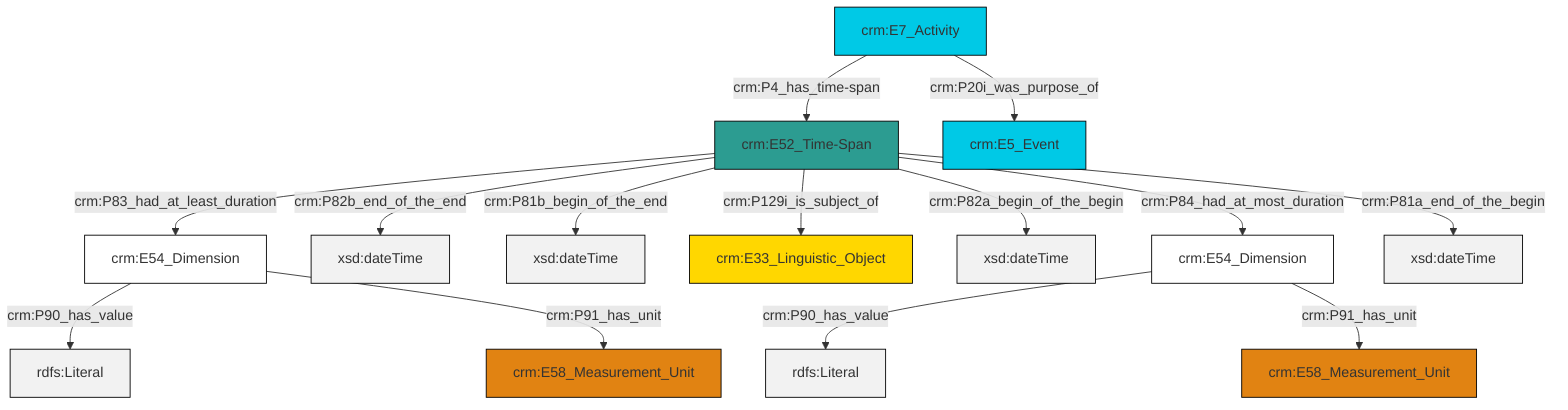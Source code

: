 graph TD
classDef Literal fill:#f2f2f2,stroke:#000000;
classDef CRM_Entity fill:#FFFFFF,stroke:#000000;
classDef Temporal_Entity fill:#00C9E6, stroke:#000000;
classDef Type fill:#E18312, stroke:#000000;
classDef Time-Span fill:#2C9C91, stroke:#000000;
classDef Appellation fill:#FFEB7F, stroke:#000000;
classDef Place fill:#008836, stroke:#000000;
classDef Persistent_Item fill:#B266B2, stroke:#000000;
classDef Conceptual_Object fill:#FFD700, stroke:#000000;
classDef Physical_Thing fill:#D2B48C, stroke:#000000;
classDef Actor fill:#f58aad, stroke:#000000;
classDef PC_Classes fill:#4ce600, stroke:#000000;
classDef Multi fill:#cccccc,stroke:#000000;

0["crm:E54_Dimension"]:::CRM_Entity -->|crm:P90_has_value| 1[rdfs:Literal]:::Literal
4["crm:E7_Activity"]:::Temporal_Entity -->|crm:P4_has_time-span| 5["crm:E52_Time-Span"]:::Time-Span
5["crm:E52_Time-Span"]:::Time-Span -->|crm:P83_had_at_least_duration| 0["crm:E54_Dimension"]:::CRM_Entity
5["crm:E52_Time-Span"]:::Time-Span -->|crm:P82b_end_of_the_end| 6[xsd:dateTime]:::Literal
5["crm:E52_Time-Span"]:::Time-Span -->|crm:P81b_begin_of_the_end| 9[xsd:dateTime]:::Literal
5["crm:E52_Time-Span"]:::Time-Span -->|crm:P129i_is_subject_of| 11["crm:E33_Linguistic_Object"]:::Conceptual_Object
0["crm:E54_Dimension"]:::CRM_Entity -->|crm:P91_has_unit| 2["crm:E58_Measurement_Unit"]:::Type
5["crm:E52_Time-Span"]:::Time-Span -->|crm:P82a_begin_of_the_begin| 15[xsd:dateTime]:::Literal
16["crm:E54_Dimension"]:::CRM_Entity -->|crm:P90_has_value| 17[rdfs:Literal]:::Literal
4["crm:E7_Activity"]:::Temporal_Entity -->|crm:P20i_was_purpose_of| 7["crm:E5_Event"]:::Temporal_Entity
5["crm:E52_Time-Span"]:::Time-Span -->|crm:P84_had_at_most_duration| 16["crm:E54_Dimension"]:::CRM_Entity
16["crm:E54_Dimension"]:::CRM_Entity -->|crm:P91_has_unit| 13["crm:E58_Measurement_Unit"]:::Type
5["crm:E52_Time-Span"]:::Time-Span -->|crm:P81a_end_of_the_begin| 20[xsd:dateTime]:::Literal